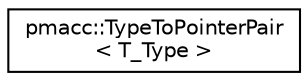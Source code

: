 digraph "Graphical Class Hierarchy"
{
 // LATEX_PDF_SIZE
  edge [fontname="Helvetica",fontsize="10",labelfontname="Helvetica",labelfontsize="10"];
  node [fontname="Helvetica",fontsize="10",shape=record];
  rankdir="LR";
  Node0 [label="pmacc::TypeToPointerPair\l\< T_Type \>",height=0.2,width=0.4,color="black", fillcolor="white", style="filled",URL="$structpmacc_1_1_type_to_pointer_pair.html",tooltip="create boost mpl pair <TypeAsIdentifier<Type>,PointerOfType>"];
}
